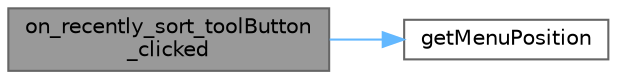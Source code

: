 digraph "on_recently_sort_toolButton_clicked"
{
 // LATEX_PDF_SIZE
  bgcolor="transparent";
  edge [fontname=Helvetica,fontsize=10,labelfontname=Helvetica,labelfontsize=10];
  node [fontname=Helvetica,fontsize=10,shape=box,height=0.2,width=0.4];
  rankdir="LR";
  Node1 [id="Node000001",label="on_recently_sort_toolButton\l_clicked",height=0.2,width=0.4,color="gray40", fillcolor="grey60", style="filled", fontcolor="black",tooltip="排序按钮点击槽函数"];
  Node1 -> Node2 [id="edge1_Node000001_Node000002",color="steelblue1",style="solid",tooltip=" "];
  Node2 [id="Node000002",label="getMenuPosition",height=0.2,width=0.4,color="grey40", fillcolor="white", style="filled",URL="$class_recently_single_song.html#aeab41b278e449a68fbd1c98c9e1516a8",tooltip="获取排序菜单位置"];
}
